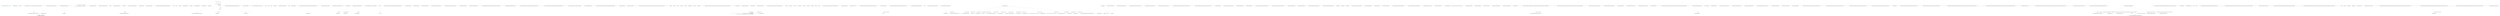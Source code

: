 digraph  {
m0_31 [cluster="QuantConnect.Brokerages.InteractiveBrokers.InteractiveBrokersGatewayRunner.Stop()", color=green, community=0, file="ApiConnection.cs", label="Log.Error(''InteractiveBrokersGatewayRunner.Stop(): '' + err.Message)", prediction=0, span="100-100"];
m0_35 [cluster="JsonSerializerSettings.cstr", file="ApiConnection.cs", label="Entry JsonSerializerSettings.cstr", span=""];
m0_39 [cluster="Unk.Where", file="ApiConnection.cs", label="Entry Unk.Where", span=""];
m0_5 [cluster="QuantConnect.Brokerages.InteractiveBrokers.InteractiveBrokersGatewayRunner.Start(string, string, string, string, bool)", file="ApiConnection.cs", label="var arguments = string.Format(''{0} {1} {2} {3} {4} {5}'', file, ibControllerDirectory, twsDirectory, userID, password, useTwsSwitch)", span="54-54"];
m0_26 [cluster="QuantConnect.Brokerages.InteractiveBrokers.InteractiveBrokersGatewayRunner.Stop()", file="ApiConnection.cs", label="Log.Trace(''InteractiveBrokersGatewayRunner.Stop(): Stopping IBController...'')", span="86-86"];
m0_0 [cluster="QuantConnect.Api.ApiConnection.ApiConnection(int, string)", file="ApiConnection.cs", label="Entry QuantConnect.Api.ApiConnection.ApiConnection(int, string)", span="47-47"];
m0_14 [cluster="QuantConnect.Api.ApiConnection.TryRequest<T>(RestRequest, out T)", file="ApiConnection.cs", label="JsonConvert.DefaultSettings = () => new JsonSerializerSettings\r\n                {\r\n                    Converters = { new LiveAlgorithmResultsJsonConverter(), new OrderJsonConverter() }\r\n                }", span="97-100"];
m0_13 [cluster="QuantConnect.Api.ApiConnection.TryRequest<T>(RestRequest, out T)", file="ApiConnection.cs", label="var restsharpResponse = Client.Execute(request)", span="94-94"];
m0_12 [cluster="QuantConnect.Api.ApiConnection.TryRequest<T>(RestRequest, out T)", file="ApiConnection.cs", label="Client.Authenticator = new HttpBasicAuthenticator(_userId, hash)", span="91-91"];
m0_11 [cluster="QuantConnect.Api.ApiConnection.TryRequest<T>(RestRequest, out T)", file="ApiConnection.cs", label="request.AddHeader(''Timestamp'', timestamp.ToString())", span="90-90"];
m0_1 [cluster="QuantConnect.Api.ApiConnection.ApiConnection(int, string)", file="ApiConnection.cs", label="_token = token", span="49-49"];
m0_6 [cluster="RestClient.cstr", file="ApiConnection.cs", label="Entry RestClient.cstr", span=""];
m0_10 [cluster="QuantConnect.Api.ApiConnection.TryRequest<T>(RestRequest, out T)", file="ApiConnection.cs", label="var hash = Api.CreateSecureHash(timestamp, _token)", span="89-89"];
m0_2 [cluster="QuantConnect.Api.ApiConnection.ApiConnection(int, string)", file="ApiConnection.cs", label="_userId = userId.ToString()", span="50-50"];
m0_4 [cluster="QuantConnect.Api.ApiConnection.ApiConnection(int, string)", file="ApiConnection.cs", label="Exit QuantConnect.Api.ApiConnection.ApiConnection(int, string)", span="47-47"];
m0_7 [cluster="QuantConnect.Api.ApiConnection.TryRequest<T>(RestRequest, out T)", file="ApiConnection.cs", label="Entry QuantConnect.Api.ApiConnection.TryRequest<T>(RestRequest, out T)", span="78-78"];
m0_9 [cluster="QuantConnect.Api.ApiConnection.TryRequest<T>(RestRequest, out T)", file="ApiConnection.cs", label="var timestamp = (int)Time.TimeStamp()", span="88-88"];
m0_3 [cluster="QuantConnect.Api.ApiConnection.ApiConnection(int, string)", file="ApiConnection.cs", label="Client = new RestClient(''https://www.quantconnect.com/api/v2/'')", span="51-51"];
m0_8 [cluster="QuantConnect.Api.ApiConnection.TryRequest<T>(RestRequest, out T)", file="ApiConnection.cs", label="var responseContent = string.Empty", span="81-81"];
m0_15 [cluster="QuantConnect.Api.ApiConnection.TryRequest<T>(RestRequest, out T)", file="ApiConnection.cs", label="responseContent = restsharpResponse.Content", span="103-103"];
m0_37 [cluster="QuantConnect.Brokerages.InteractiveBrokers.InteractiveBrokersGatewayRunner.GetSpawnedProcesses(int)", file="ApiConnection.cs", label="Exit QuantConnect.Brokerages.InteractiveBrokers.InteractiveBrokersGatewayRunner.GetSpawnedProcesses(int)", span="104-104"];
m0_23 [cluster="QuantConnect.Api.ApiConnection.TryRequest<T>(RestRequest, out T)", file="ApiConnection.cs", label="return true;", span="117-117"];
m0_30 [cluster="Unk.>", file="ApiConnection.cs", label="Entry Unk.>", span=""];
m0_29 [cluster="Unk.Execute", file="ApiConnection.cs", label="Entry Unk.Execute", span=""];
m0_25 [cluster="QuantConnect.Time.TimeStamp()", file="ApiConnection.cs", label="Entry QuantConnect.Time.TimeStamp()", span="166-166"];
m0_27 [cluster="Unk.AddHeader", file="ApiConnection.cs", label="Entry Unk.AddHeader", span=""];
m0_24 [cluster="QuantConnect.Api.ApiConnection.TryRequest<T>(RestRequest, out T)", file="ApiConnection.cs", label="Exit QuantConnect.Api.ApiConnection.TryRequest<T>(RestRequest, out T)", span="78-78"];
m0_28 [cluster="HttpBasicAuthenticator.cstr", file="ApiConnection.cs", label="Entry HttpBasicAuthenticator.cstr", span=""];
m0_32 [cluster="lambda expression", file="ApiConnection.cs", label="Entry lambda expression", span="97-100"];
m0_40 [cluster="lambda expression", file="ApiConnection.cs", label="Entry lambda expression", span="107-122"];
m0_33 [cluster="QuantConnect.Brokerages.InteractiveBrokers.InteractiveBrokersGatewayRunner.GetSpawnedProcesses(int)", file="ApiConnection.cs", label="Entry QuantConnect.Brokerages.InteractiveBrokers.InteractiveBrokersGatewayRunner.GetSpawnedProcesses(int)", span="104-104"];
m0_34 [cluster="System.Collections.Generic.IEnumerable<TSource>.ToList<TSource>()", file="ApiConnection.cs", label="Entry System.Collections.Generic.IEnumerable<TSource>.ToList<TSource>()", span="0-0"];
m0_43 [cluster="lambda expression", file="ApiConnection.cs", label="return parent.Id == id;", span="114-114"];
m0_41 [cluster="lambda expression", file="ApiConnection.cs", label="var parent = ProcessExtensions.Parent(x)", span="111-111"];
m0_42 [cluster="lambda expression", file="ApiConnection.cs", label="parent != null", span="112-112"];
m0_44 [cluster="lambda expression", file="ApiConnection.cs", label="return false;", span="119-119"];
m0_45 [cluster="lambda expression", file="ApiConnection.cs", label="return false;", span="121-121"];
m0_46 [cluster="lambda expression", file="ApiConnection.cs", label="Exit lambda expression", span="107-122"];
m0_64 [cluster="System.Diagnostics.PerformanceCounter.NextValue()", file="ApiConnection.cs", label="Entry System.Diagnostics.PerformanceCounter.NextValue()", span="0-0"];
m0_22 [cluster="QuantConnect.Api.ApiConnection.TryRequest<T>(RestRequest, out T)", file="ApiConnection.cs", label="return false;", span="115-115"];
m0_38 [cluster="System.Diagnostics.Process.GetProcesses()", file="ApiConnection.cs", label="QuantConnect.Api.ApiConnection", span=""];
m0_36 [cluster="QuantConnect.Brokerages.InteractiveBrokers.InteractiveBrokersGatewayRunner.GetSpawnedProcesses(int)", color=green, community=0, file="ApiConnection.cs", label="return Process.GetProcesses().Where(x =>\r\n            {\r\n                try\r\n                {\r\n                    var parent = ProcessExtensions.Parent(x);\r\n                    if (parent != null)\r\n                    {\r\n                        return parent.Id == id;\r\n                    }\r\n                }\r\n                catch\r\n                {\r\n                    return false;\r\n                }\r\n                return false;\r\n            });", prediction=1, span="107-122"];
m0_48 [cluster="QuantConnect.Brokerages.InteractiveBrokers.InteractiveBrokersGatewayRunner.ProcessExtensions.FindIndexedProcessName(int)", file="ApiConnection.cs", label="Entry QuantConnect.Brokerages.InteractiveBrokers.InteractiveBrokersGatewayRunner.ProcessExtensions.FindIndexedProcessName(int)", span="128-128"];
m0_49 [cluster="QuantConnect.Brokerages.InteractiveBrokers.InteractiveBrokersGatewayRunner.ProcessExtensions.FindIndexedProcessName(int)", file="ApiConnection.cs", label="var processName = Process.GetProcessById(pid).ProcessName", span="130-130"];
m0_56 [cluster="QuantConnect.Brokerages.InteractiveBrokers.InteractiveBrokersGatewayRunner.ProcessExtensions.FindIndexedProcessName(int)", file="ApiConnection.cs", label="(int)processId.NextValue() == pid", span="138-138"];
m0_59 [cluster="QuantConnect.Brokerages.InteractiveBrokers.InteractiveBrokersGatewayRunner.ProcessExtensions.FindIndexedProcessName(int)", file="ApiConnection.cs", label="return processIndexdName;", span="144-144"];
m0_57 [cluster="QuantConnect.Brokerages.InteractiveBrokers.InteractiveBrokersGatewayRunner.ProcessExtensions.FindIndexedProcessName(int)", file="ApiConnection.cs", label="return processIndexdName;", span="140-140"];
m0_50 [cluster="QuantConnect.Brokerages.InteractiveBrokers.InteractiveBrokersGatewayRunner.ProcessExtensions.FindIndexedProcessName(int)", file="ApiConnection.cs", label="var processesByName = Process.GetProcessesByName(processName)", span="131-131"];
m0_54 [cluster="QuantConnect.Brokerages.InteractiveBrokers.InteractiveBrokersGatewayRunner.ProcessExtensions.FindIndexedProcessName(int)", file="ApiConnection.cs", label="processIndexdName = index == 0 ? processName : processName + ''#'' + index", span="136-136"];
m0_55 [cluster="QuantConnect.Brokerages.InteractiveBrokers.InteractiveBrokersGatewayRunner.ProcessExtensions.FindIndexedProcessName(int)", file="ApiConnection.cs", label="var processId = new PerformanceCounter(''Process'', ''ID Process'', processIndexdName)", span="137-137"];
m0_58 [cluster="QuantConnect.Brokerages.InteractiveBrokers.InteractiveBrokersGatewayRunner.ProcessExtensions.FindIndexedProcessName(int)", file="ApiConnection.cs", label="index++", span="134-134"];
m0_51 [cluster="QuantConnect.Brokerages.InteractiveBrokers.InteractiveBrokersGatewayRunner.ProcessExtensions.FindIndexedProcessName(int)", file="ApiConnection.cs", label="string processIndexdName = null", span="132-132"];
m0_53 [cluster="QuantConnect.Brokerages.InteractiveBrokers.InteractiveBrokersGatewayRunner.ProcessExtensions.FindIndexedProcessName(int)", file="ApiConnection.cs", label="index < processesByName.Length", span="134-134"];
m0_52 [cluster="QuantConnect.Brokerages.InteractiveBrokers.InteractiveBrokersGatewayRunner.ProcessExtensions.FindIndexedProcessName(int)", file="ApiConnection.cs", label="var index = 0", span="134-134"];
m0_60 [cluster="QuantConnect.Brokerages.InteractiveBrokers.InteractiveBrokersGatewayRunner.ProcessExtensions.FindIndexedProcessName(int)", file="ApiConnection.cs", label="Exit QuantConnect.Brokerages.InteractiveBrokers.InteractiveBrokersGatewayRunner.ProcessExtensions.FindIndexedProcessName(int)", span="128-128"];
m0_16 [cluster="System.IO.Path.Combine(string, string)", file="ApiConnection.cs", label="Entry System.IO.Path.Combine(string, string)", span="0-0"];
m0_17 [cluster="string.Format(string, params object[])", file="ApiConnection.cs", label="Entry string.Format(string, params object[])", span="0-0"];
m0_18 [cluster="QuantConnect.Logging.Log.Trace(string, bool)", file="ApiConnection.cs", label="Entry QuantConnect.Logging.Log.Trace(string, bool)", span="130-130"];
m0_19 [cluster="System.Diagnostics.ProcessStartInfo.ProcessStartInfo(string, string)", file="ApiConnection.cs", label="Entry System.Diagnostics.ProcessStartInfo.ProcessStartInfo(string, string)", span="0-0"];
m0_21 [cluster="System.Threading.Thread.Sleep(int)", file="ApiConnection.cs", label="Entry System.Threading.Thread.Sleep(int)", span="0-0"];
m0_63 [cluster="System.Diagnostics.PerformanceCounter.PerformanceCounter(string, string, string)", file="ApiConnection.cs", label="Entry System.Diagnostics.PerformanceCounter.PerformanceCounter(string, string, string)", span="0-0"];
m0_61 [cluster="System.Diagnostics.Process.GetProcessById(int)", file="ApiConnection.cs", label="Entry System.Diagnostics.Process.GetProcessById(int)", span="0-0"];
m0_62 [cluster="System.Diagnostics.Process.GetProcessesByName(string)", file="ApiConnection.cs", label="Entry System.Diagnostics.Process.GetProcessesByName(string)", span="0-0"];
m0_47 [cluster="QuantConnect.Brokerages.InteractiveBrokers.InteractiveBrokersGatewayRunner.ProcessExtensions.Parent(System.Diagnostics.Process)", file="ApiConnection.cs", label="Entry QuantConnect.Brokerages.InteractiveBrokers.InteractiveBrokersGatewayRunner.ProcessExtensions.Parent(System.Diagnostics.Process)", span="153-153"];
m0_69 [cluster="QuantConnect.Brokerages.InteractiveBrokers.InteractiveBrokersGatewayRunner.ProcessExtensions.Parent(System.Diagnostics.Process)", file="ApiConnection.cs", label="return FindPidFromIndexedProcessName(FindIndexedProcessName(process.Id));", span="155-155"];
m0_70 [cluster="QuantConnect.Brokerages.InteractiveBrokers.InteractiveBrokersGatewayRunner.ProcessExtensions.Parent(System.Diagnostics.Process)", file="ApiConnection.cs", label="Exit QuantConnect.Brokerages.InteractiveBrokers.InteractiveBrokersGatewayRunner.ProcessExtensions.Parent(System.Diagnostics.Process)", span="153-153"];
m0_65 [cluster="QuantConnect.Brokerages.InteractiveBrokers.InteractiveBrokersGatewayRunner.ProcessExtensions.FindPidFromIndexedProcessName(string)", file="ApiConnection.cs", label="Entry QuantConnect.Brokerages.InteractiveBrokers.InteractiveBrokersGatewayRunner.ProcessExtensions.FindPidFromIndexedProcessName(string)", span="147-147"];
m0_66 [cluster="QuantConnect.Brokerages.InteractiveBrokers.InteractiveBrokersGatewayRunner.ProcessExtensions.FindPidFromIndexedProcessName(string)", file="ApiConnection.cs", label="var parentId = new PerformanceCounter(''Process'', ''Creating Process ID'', indexedProcessName)", span="149-149"];
m0_67 [cluster="QuantConnect.Brokerages.InteractiveBrokers.InteractiveBrokersGatewayRunner.ProcessExtensions.FindPidFromIndexedProcessName(string)", file="ApiConnection.cs", label="return Process.GetProcessById((int)parentId.NextValue());", span="150-150"];
m0_68 [cluster="QuantConnect.Brokerages.InteractiveBrokers.InteractiveBrokersGatewayRunner.ProcessExtensions.FindPidFromIndexedProcessName(string)", file="ApiConnection.cs", label="Exit QuantConnect.Brokerages.InteractiveBrokers.InteractiveBrokersGatewayRunner.ProcessExtensions.FindPidFromIndexedProcessName(string)", span="147-147"];
m0_71 [file="ApiConnection.cs", label=int, span=""];
m2_26 [cluster="string.Format(string, params object[])", file="Historical.cs", label="Entry string.Format(string, params object[])", span="0-0"];
m2_25 [cluster="string.Format(string, object, object, object)", file="Historical.cs", label="Entry string.Format(string, object, object, object)", span="0-0"];
m2_0 [cluster="QuantConnect.Orders.OrderEvent.OrderEvent(int, QuantConnect.Symbol, System.DateTime, QuantConnect.Orders.OrderStatus, QuantConnect.Orders.OrderDirection, decimal, int, decimal, string)", file="Historical.cs", label="Entry QuantConnect.Orders.OrderEvent.OrderEvent(int, QuantConnect.Symbol, System.DateTime, QuantConnect.Orders.OrderStatus, QuantConnect.Orders.OrderDirection, decimal, int, decimal, string)", span="95-95"];
m2_2 [cluster="QuantConnect.Orders.OrderEvent.OrderEvent(int, QuantConnect.Symbol, System.DateTime, QuantConnect.Orders.OrderStatus, QuantConnect.Orders.OrderDirection, decimal, int, decimal, string)", file="Historical.cs", label="Symbol = symbol", span="98-98"];
m2_3 [cluster="QuantConnect.Orders.OrderEvent.OrderEvent(int, QuantConnect.Symbol, System.DateTime, QuantConnect.Orders.OrderStatus, QuantConnect.Orders.OrderDirection, decimal, int, decimal, string)", file="Historical.cs", label="UtcTime = utcTime", span="99-99"];
m2_4 [cluster="QuantConnect.Orders.OrderEvent.OrderEvent(int, QuantConnect.Symbol, System.DateTime, QuantConnect.Orders.OrderStatus, QuantConnect.Orders.OrderDirection, decimal, int, decimal, string)", file="Historical.cs", label="Status = status", span="100-100"];
m2_5 [cluster="QuantConnect.Orders.OrderEvent.OrderEvent(int, QuantConnect.Symbol, System.DateTime, QuantConnect.Orders.OrderStatus, QuantConnect.Orders.OrderDirection, decimal, int, decimal, string)", file="Historical.cs", label="Direction = direction", span="101-101"];
m2_6 [cluster="QuantConnect.Orders.OrderEvent.OrderEvent(int, QuantConnect.Symbol, System.DateTime, QuantConnect.Orders.OrderStatus, QuantConnect.Orders.OrderDirection, decimal, int, decimal, string)", file="Historical.cs", label="FillPrice = fillPrice", span="102-102"];
m2_7 [cluster="QuantConnect.Orders.OrderEvent.OrderEvent(int, QuantConnect.Symbol, System.DateTime, QuantConnect.Orders.OrderStatus, QuantConnect.Orders.OrderDirection, decimal, int, decimal, string)", file="Historical.cs", label="FillQuantity = fillQuantity", span="103-103"];
m2_8 [cluster="QuantConnect.Orders.OrderEvent.OrderEvent(int, QuantConnect.Symbol, System.DateTime, QuantConnect.Orders.OrderStatus, QuantConnect.Orders.OrderDirection, decimal, int, decimal, string)", file="Historical.cs", label="OrderFee = orderFee", span="104-104"];
m2_9 [cluster="QuantConnect.Orders.OrderEvent.OrderEvent(int, QuantConnect.Symbol, System.DateTime, QuantConnect.Orders.OrderStatus, QuantConnect.Orders.OrderDirection, decimal, int, decimal, string)", file="Historical.cs", label="Message = message", span="105-105"];
m2_10 [cluster="QuantConnect.Orders.OrderEvent.OrderEvent(int, QuantConnect.Symbol, System.DateTime, QuantConnect.Orders.OrderStatus, QuantConnect.Orders.OrderDirection, decimal, int, decimal, string)", file="Historical.cs", label="Exit QuantConnect.Orders.OrderEvent.OrderEvent(int, QuantConnect.Symbol, System.DateTime, QuantConnect.Orders.OrderStatus, QuantConnect.Orders.OrderDirection, decimal, int, decimal, string)", span="95-95"];
m2_30 [cluster="object.MemberwiseClone()", file="Historical.cs", label="Entry object.MemberwiseClone()", span="0-0"];
m2_22 [cluster="QuantConnect.Orders.OrderEvent.ToString()", file="Historical.cs", label="Entry QuantConnect.Orders.OrderEvent.ToString()", span="138-138"];
m2_23 [cluster="QuantConnect.Orders.OrderEvent.ToString()", file="Historical.cs", label="return FillQuantity == 0 \r\n                ? string.Format(''OrderID: {0} Symbol: {1} Status: {2}'', OrderId, Symbol, Status) \r\n                : string.Format(''OrderID: {0} Symbol: {1} Status: {2} Quantity: {3} FillPrice: {4}'', OrderId, Symbol, Status, FillQuantity, FillPrice);", span="140-142"];
m2_24 [cluster="QuantConnect.Orders.OrderEvent.ToString()", file="Historical.cs", label="Exit QuantConnect.Orders.OrderEvent.ToString()", span="138-138"];
m2_11 [cluster="QuantConnect.Orders.OrderEvent.OrderEvent(QuantConnect.Orders.Order, System.DateTime, decimal, string)", file="Historical.cs", label="Entry QuantConnect.Orders.OrderEvent.OrderEvent(QuantConnect.Orders.Order, System.DateTime, decimal, string)", span="115-115"];
m2_12 [cluster="QuantConnect.Orders.OrderEvent.OrderEvent(QuantConnect.Orders.Order, System.DateTime, decimal, string)", file="Historical.cs", label="OrderId = order.Id", span="117-117"];
m2_13 [cluster="QuantConnect.Orders.OrderEvent.OrderEvent(QuantConnect.Orders.Order, System.DateTime, decimal, string)", file="Historical.cs", label="Symbol = order.Symbol", span="118-118"];
m2_14 [cluster="QuantConnect.Orders.OrderEvent.OrderEvent(QuantConnect.Orders.Order, System.DateTime, decimal, string)", file="Historical.cs", label="Status = order.Status", span="119-119"];
m2_15 [cluster="QuantConnect.Orders.OrderEvent.OrderEvent(QuantConnect.Orders.Order, System.DateTime, decimal, string)", file="Historical.cs", label="Direction = order.Direction", span="120-120"];
m2_18 [cluster="QuantConnect.Orders.OrderEvent.OrderEvent(QuantConnect.Orders.Order, System.DateTime, decimal, string)", file="Historical.cs", label="UtcTime = utcTime", span="126-126"];
m2_19 [cluster="QuantConnect.Orders.OrderEvent.OrderEvent(QuantConnect.Orders.Order, System.DateTime, decimal, string)", file="Historical.cs", label="OrderFee = orderFee", span="127-127"];
m2_20 [cluster="QuantConnect.Orders.OrderEvent.OrderEvent(QuantConnect.Orders.Order, System.DateTime, decimal, string)", file="Historical.cs", label="Message = message", span="128-128"];
m2_16 [cluster="QuantConnect.Orders.OrderEvent.OrderEvent(QuantConnect.Orders.Order, System.DateTime, decimal, string)", file="Historical.cs", label="FillQuantity = 0", span="123-123"];
m2_17 [cluster="QuantConnect.Orders.OrderEvent.OrderEvent(QuantConnect.Orders.Order, System.DateTime, decimal, string)", file="Historical.cs", label="FillPrice = 0", span="124-124"];
m2_21 [cluster="QuantConnect.Orders.OrderEvent.OrderEvent(QuantConnect.Orders.Order, System.DateTime, decimal, string)", file="Historical.cs", label="Exit QuantConnect.Orders.OrderEvent.OrderEvent(QuantConnect.Orders.Order, System.DateTime, decimal, string)", span="115-115"];
m2_27 [cluster="QuantConnect.Orders.OrderEvent.Clone()", file="Historical.cs", label="Entry QuantConnect.Orders.OrderEvent.Clone()", span="149-149"];
m2_28 [cluster="QuantConnect.Orders.OrderEvent.Clone()", file="Historical.cs", label="return (OrderEvent)MemberwiseClone();", span="151-151"];
m2_29 [cluster="QuantConnect.Orders.OrderEvent.Clone()", file="Historical.cs", label="Exit QuantConnect.Orders.OrderEvent.Clone()", span="149-149"];
m2_31 [file="Historical.cs", label="QuantConnect.Orders.OrderEvent", span=""];
m3_3 [cluster="QuantConnect.Orders.Fees.ConstantFeeModel.GetOrderFee(QuantConnect.Securities.Security, QuantConnect.Orders.Order)", file="IApi.cs", label="Entry QuantConnect.Orders.Fees.ConstantFeeModel.GetOrderFee(QuantConnect.Securities.Security, QuantConnect.Orders.Order)", span="41-41"];
m3_4 [cluster="QuantConnect.Orders.Fees.ConstantFeeModel.GetOrderFee(QuantConnect.Securities.Security, QuantConnect.Orders.Order)", file="IApi.cs", label="return _fee;", span="43-43"];
m3_5 [cluster="QuantConnect.Orders.Fees.ConstantFeeModel.GetOrderFee(QuantConnect.Securities.Security, QuantConnect.Orders.Order)", file="IApi.cs", label="Exit QuantConnect.Orders.Fees.ConstantFeeModel.GetOrderFee(QuantConnect.Securities.Security, QuantConnect.Orders.Order)", span="41-41"];
m3_0 [cluster="QuantConnect.Orders.Fees.ConstantFeeModel.ConstantFeeModel(decimal)", file="IApi.cs", label="Entry QuantConnect.Orders.Fees.ConstantFeeModel.ConstantFeeModel(decimal)", span="30-30"];
m3_1 [cluster="QuantConnect.Orders.Fees.ConstantFeeModel.ConstantFeeModel(decimal)", file="IApi.cs", label="_fee = fee", span="32-32"];
m3_2 [cluster="QuantConnect.Orders.Fees.ConstantFeeModel.ConstantFeeModel(decimal)", file="IApi.cs", label="Exit QuantConnect.Orders.Fees.ConstantFeeModel.ConstantFeeModel(decimal)", span="30-30"];
m3_6 [file="IApi.cs", label="QuantConnect.Orders.Fees.ConstantFeeModel", span=""];
m5_10 [cluster="QuantConnect.Securities.CashBook.Add(string, decimal, decimal)", file="Token.cs", label="Entry QuantConnect.Securities.CashBook.Add(string, decimal, decimal)", span="62-62"];
m5_11 [cluster="QuantConnect.Securities.CashBook.Add(string, decimal, decimal)", file="Token.cs", label="var cash = new Cash(symbol, quantity, conversionRate)", span="64-64"];
m5_12 [cluster="QuantConnect.Securities.CashBook.Add(string, decimal, decimal)", file="Token.cs", label="_currencies.Add(symbol, cash)", span="65-65"];
m5_13 [cluster="QuantConnect.Securities.CashBook.Add(string, decimal, decimal)", file="Token.cs", label="Exit QuantConnect.Securities.CashBook.Add(string, decimal, decimal)", span="62-62"];
m5_68 [cluster="System.Collections.Generic.Dictionary<TKey, TValue>.TryGetValue(TKey, out TValue)", file="Token.cs", label="Entry System.Collections.Generic.Dictionary<TKey, TValue>.TryGetValue(TKey, out TValue)", span="0-0"];
m5_80 [cluster="System.Collections.Generic.Dictionary<TKey, TValue>.GetEnumerator()", file="Token.cs", label="Entry System.Collections.Generic.Dictionary<TKey, TValue>.GetEnumerator()", span="0-0"];
m5_64 [cluster="System.Collections.Generic.Dictionary<TKey, TValue>.ContainsKey(TKey)", file="Token.cs", label="Entry System.Collections.Generic.Dictionary<TKey, TValue>.ContainsKey(TKey)", span="0-0"];
m5_44 [cluster="QuantConnect.Securities.CashBook.Add(System.Collections.Generic.KeyValuePair<string, QuantConnect.Securities.Cash>)", file="Token.cs", label="Entry QuantConnect.Securities.CashBook.Add(System.Collections.Generic.KeyValuePair<string, QuantConnect.Securities.Cash>)", span="152-152"];
m5_45 [cluster="QuantConnect.Securities.CashBook.Add(System.Collections.Generic.KeyValuePair<string, QuantConnect.Securities.Cash>)", file="Token.cs", label="_currencies.Add(item.Key, item.Value)", span="154-154"];
m5_46 [cluster="QuantConnect.Securities.CashBook.Add(System.Collections.Generic.KeyValuePair<string, QuantConnect.Securities.Cash>)", file="Token.cs", label="Exit QuantConnect.Securities.CashBook.Add(System.Collections.Generic.KeyValuePair<string, QuantConnect.Securities.Cash>)", span="152-152"];
m5_43 [cluster="System.Text.StringBuilder.ToString()", file="Token.cs", label="Entry System.Text.StringBuilder.ToString()", span="0-0"];
m5_57 [cluster="System.Collections.Generic.Dictionary<TKey, TValue>.Remove(TKey)", file="Token.cs", label="Entry System.Collections.Generic.Dictionary<TKey, TValue>.Remove(TKey)", span="0-0"];
m5_84 [cluster="System.Collections.IEnumerable.GetEnumerator()", file="Token.cs", label="Entry System.Collections.IEnumerable.GetEnumerator()", span="0-0"];
m5_40 [cluster="QuantConnect.Securities.Cash.ToString()", file="Token.cs", label="Entry QuantConnect.Securities.Cash.ToString()", span="195-195"];
m5_65 [cluster="QuantConnect.Securities.CashBook.TryGetValue(string, out QuantConnect.Securities.Cash)", file="Token.cs", label="Entry QuantConnect.Securities.CashBook.TryGetValue(string, out QuantConnect.Securities.Cash)", span="210-210"];
m5_66 [cluster="QuantConnect.Securities.CashBook.TryGetValue(string, out QuantConnect.Securities.Cash)", file="Token.cs", label="return _currencies.TryGetValue(symbol, out value);", span="212-212"];
m5_67 [cluster="QuantConnect.Securities.CashBook.TryGetValue(string, out QuantConnect.Securities.Cash)", file="Token.cs", label="Exit QuantConnect.Securities.CashBook.TryGetValue(string, out QuantConnect.Securities.Cash)", span="210-210"];
m5_54 [cluster="QuantConnect.Securities.CashBook.Remove(string)", file="Token.cs", label="Entry QuantConnect.Securities.CashBook.Remove(string)", span="179-179"];
m5_55 [cluster="QuantConnect.Securities.CashBook.Remove(string)", file="Token.cs", label="return _currencies.Remove (symbol);", span="181-181"];
m5_56 [cluster="QuantConnect.Securities.CashBook.Remove(string)", file="Token.cs", label="Exit QuantConnect.Securities.CashBook.Remove(string)", span="179-179"];
m5_47 [cluster="QuantConnect.Securities.CashBook.Add(string, QuantConnect.Securities.Cash)", file="Token.cs", label="Entry QuantConnect.Securities.CashBook.Add(string, QuantConnect.Securities.Cash)", span="162-162"];
m5_48 [cluster="QuantConnect.Securities.CashBook.Add(string, QuantConnect.Securities.Cash)", file="Token.cs", label="_currencies.Add(symbol, value)", span="164-164"];
m5_49 [cluster="QuantConnect.Securities.CashBook.Add(string, QuantConnect.Securities.Cash)", file="Token.cs", label="Exit QuantConnect.Securities.CashBook.Add(string, QuantConnect.Securities.Cash)", span="162-162"];
m5_0 [cluster="lambda expression", file="Token.cs", label="Entry lambda expression", span="43-43"];
m5_1 [cluster="lambda expression", file="Token.cs", label="x.ValueInAccountCurrency", span="43-43"];
m5_2 [cluster="lambda expression", file="Token.cs", label="Exit lambda expression", span="43-43"];
m5_9 [cluster="System.Collections.Generic.Dictionary<TKey, TValue>.Add(TKey, TValue)", file="Token.cs", label="Entry System.Collections.Generic.Dictionary<TKey, TValue>.Add(TKey, TValue)", span="0-0"];
m5_3 [cluster="QuantConnect.Securities.CashBook.CashBook()", file="Token.cs", label="Entry QuantConnect.Securities.CashBook.CashBook()", span="49-49"];
m5_4 [cluster="QuantConnect.Securities.CashBook.CashBook()", file="Token.cs", label="_currencies = new Dictionary<string, Cash>()", span="51-51"];
m5_5 [cluster="QuantConnect.Securities.CashBook.CashBook()", file="Token.cs", label="_currencies.Add(AccountCurrency, new Cash(AccountCurrency, 0, 1.0m))", span="52-52"];
m5_6 [cluster="QuantConnect.Securities.CashBook.CashBook()", file="Token.cs", label="Exit QuantConnect.Securities.CashBook.CashBook()", span="49-49"];
m5_81 [cluster="QuantConnect.Securities.CashBook.System.Collections.IEnumerable.GetEnumerator()", file="Token.cs", label="Entry QuantConnect.Securities.CashBook.System.Collections.IEnumerable.GetEnumerator()", span="279-279"];
m5_82 [cluster="QuantConnect.Securities.CashBook.System.Collections.IEnumerable.GetEnumerator()", file="Token.cs", label="return ((IEnumerable) _currencies).GetEnumerator();", span="281-281"];
m5_83 [cluster="QuantConnect.Securities.CashBook.System.Collections.IEnumerable.GetEnumerator()", file="Token.cs", label="Exit QuantConnect.Securities.CashBook.System.Collections.IEnumerable.GetEnumerator()", span="279-279"];
m5_76 [cluster="System.Collections.Generic.ICollection<T>.CopyTo(T[], int)", file="Token.cs", label="Entry System.Collections.Generic.ICollection<T>.CopyTo(T[], int)", span="0-0"];
m5_28 [cluster="QuantConnect.Securities.CashBook.ToString()", file="Token.cs", label="Entry QuantConnect.Securities.CashBook.ToString()", span="115-115"];
m5_29 [cluster="QuantConnect.Securities.CashBook.ToString()", file="Token.cs", label="var sb = new StringBuilder()", span="117-117"];
m5_30 [cluster="QuantConnect.Securities.CashBook.ToString()", file="Token.cs", label="sb.AppendLine(string.Format(''{0} {1,7}    {2,10} = {3}'', ''Symbol'', ''Quantity'', ''Conversion'', ''Value in '' + AccountCurrency))", span="118-118"];
m5_32 [cluster="QuantConnect.Securities.CashBook.ToString()", file="Token.cs", label="sb.AppendLine(value.ToString())", span="121-121"];
m5_33 [cluster="QuantConnect.Securities.CashBook.ToString()", file="Token.cs", label="sb.AppendLine(''-----------------------------------------'')", span="123-123"];
m5_34 [cluster="QuantConnect.Securities.CashBook.ToString()", file="Token.cs", label="sb.AppendLine(string.Format(''CashBook Total Value: {0}'', TotalValueInAccountCurrency.ToString(''C'')))", span="124-124"];
m5_35 [cluster="QuantConnect.Securities.CashBook.ToString()", file="Token.cs", label="return sb.ToString();", span="125-125"];
m5_36 [cluster="QuantConnect.Securities.CashBook.ToString()", file="Token.cs", label="Exit QuantConnect.Securities.CashBook.ToString()", span="115-115"];
m5_50 [cluster="QuantConnect.Securities.CashBook.Clear()", file="Token.cs", label="Entry QuantConnect.Securities.CashBook.Clear()", span="170-170"];
m5_51 [cluster="QuantConnect.Securities.CashBook.Clear()", file="Token.cs", label="_currencies.Clear()", span="172-172"];
m5_52 [cluster="QuantConnect.Securities.CashBook.Clear()", file="Token.cs", label="Exit QuantConnect.Securities.CashBook.Clear()", span="170-170"];
m5_61 [cluster="QuantConnect.Securities.CashBook.ContainsKey(string)", file="Token.cs", label="Entry QuantConnect.Securities.CashBook.ContainsKey(string)", span="198-198"];
m5_62 [cluster="QuantConnect.Securities.CashBook.ContainsKey(string)", file="Token.cs", label="return _currencies.ContainsKey(symbol);", span="200-200"];
m5_63 [cluster="QuantConnect.Securities.CashBook.ContainsKey(string)", file="Token.cs", label="Exit QuantConnect.Securities.CashBook.ContainsKey(string)", span="198-198"];
m5_42 [cluster="string.Format(string, object)", file="Token.cs", label="Entry string.Format(string, object)", span="0-0"];
m5_14 [cluster="QuantConnect.Securities.CashBook.EnsureCurrencyDataFeeds(QuantConnect.Securities.SecurityManager, QuantConnect.Data.SubscriptionManager, QuantConnect.Securities.MarketHoursDatabase)", file="Token.cs", label="Entry QuantConnect.Securities.CashBook.EnsureCurrencyDataFeeds(QuantConnect.Securities.SecurityManager, QuantConnect.Data.SubscriptionManager, QuantConnect.Securities.MarketHoursDatabase)", span="74-74"];
m5_15 [cluster="QuantConnect.Securities.CashBook.EnsureCurrencyDataFeeds(QuantConnect.Securities.SecurityManager, QuantConnect.Data.SubscriptionManager, QuantConnect.Securities.MarketHoursDatabase)", file="Token.cs", label="_currencies.Values", span="76-76"];
m5_16 [cluster="QuantConnect.Securities.CashBook.EnsureCurrencyDataFeeds(QuantConnect.Securities.SecurityManager, QuantConnect.Data.SubscriptionManager, QuantConnect.Securities.MarketHoursDatabase)", file="Token.cs", label="cash.EnsureCurrencyDataFeed(securities, subscriptions, marketHoursDatabase)", span="78-78"];
m5_17 [cluster="QuantConnect.Securities.CashBook.EnsureCurrencyDataFeeds(QuantConnect.Securities.SecurityManager, QuantConnect.Data.SubscriptionManager, QuantConnect.Securities.MarketHoursDatabase)", file="Token.cs", label="Exit QuantConnect.Securities.CashBook.EnsureCurrencyDataFeeds(QuantConnect.Securities.SecurityManager, QuantConnect.Data.SubscriptionManager, QuantConnect.Securities.MarketHoursDatabase)", span="74-74"];
m5_25 [cluster="QuantConnect.Securities.CashBook.ConvertToAccountCurrency(decimal, string)", file="Token.cs", label="Entry QuantConnect.Securities.CashBook.ConvertToAccountCurrency(decimal, string)", span="103-103"];
m5_26 [cluster="QuantConnect.Securities.CashBook.ConvertToAccountCurrency(decimal, string)", file="Token.cs", label="return Convert(sourceQuantity, sourceCurrency, AccountCurrency);", span="105-105"];
m5_27 [cluster="QuantConnect.Securities.CashBook.ConvertToAccountCurrency(decimal, string)", file="Token.cs", label="Exit QuantConnect.Securities.CashBook.ConvertToAccountCurrency(decimal, string)", span="103-103"];
m5_37 [cluster="System.Text.StringBuilder.StringBuilder()", file="Token.cs", label="Entry System.Text.StringBuilder.StringBuilder()", span="0-0"];
m5_53 [cluster="System.Collections.Generic.Dictionary<TKey, TValue>.Clear()", file="Token.cs", label="Entry System.Collections.Generic.Dictionary<TKey, TValue>.Clear()", span="0-0"];
m5_7 [cluster="System.Collections.Generic.Dictionary<TKey, TValue>.Dictionary()", file="Token.cs", label="Entry System.Collections.Generic.Dictionary<TKey, TValue>.Dictionary()", span="0-0"];
m5_38 [cluster="string.Format(string, params object[])", file="Token.cs", label="Entry string.Format(string, params object[])", span="0-0"];
m5_18 [cluster="QuantConnect.Securities.Cash.EnsureCurrencyDataFeed(QuantConnect.Securities.SecurityManager, QuantConnect.Data.SubscriptionManager, QuantConnect.Securities.MarketHoursDatabase)", file="Token.cs", label="Entry QuantConnect.Securities.Cash.EnsureCurrencyDataFeed(QuantConnect.Securities.SecurityManager, QuantConnect.Data.SubscriptionManager, QuantConnect.Securities.MarketHoursDatabase)", span="128-128"];
m5_19 [cluster="QuantConnect.Securities.CashBook.Convert(decimal, string, string)", file="Token.cs", label="Entry QuantConnect.Securities.CashBook.Convert(decimal, string, string)", span="89-89"];
m5_20 [cluster="QuantConnect.Securities.CashBook.Convert(decimal, string, string)", file="Token.cs", label="var source = this[sourceCurrency]", span="91-91"];
m5_21 [cluster="QuantConnect.Securities.CashBook.Convert(decimal, string, string)", file="Token.cs", label="var destination = this[destinationCurrency]", span="92-92"];
m5_23 [cluster="QuantConnect.Securities.CashBook.Convert(decimal, string, string)", file="Token.cs", label="return sourceQuantity*conversionRate;", span="94-94"];
m5_22 [cluster="QuantConnect.Securities.CashBook.Convert(decimal, string, string)", file="Token.cs", label="var conversionRate = source.ConversionRate*destination.ConversionRate", span="93-93"];
m5_24 [cluster="QuantConnect.Securities.CashBook.Convert(decimal, string, string)", file="Token.cs", label="Exit QuantConnect.Securities.CashBook.Convert(decimal, string, string)", span="89-89"];
m5_8 [cluster="QuantConnect.Securities.Cash.Cash(string, decimal, decimal)", file="Token.cs", label="Entry QuantConnect.Securities.Cash.Cash(string, decimal, decimal)", span="67-67"];
m5_72 [cluster="System.Collections.Generic.IEnumerable<TSource>.Contains<TSource>(TSource)", file="Token.cs", label="Entry System.Collections.Generic.IEnumerable<TSource>.Contains<TSource>(TSource)", span="0-0"];
m5_77 [cluster="QuantConnect.Securities.CashBook.GetEnumerator()", file="Token.cs", label="Entry QuantConnect.Securities.CashBook.GetEnumerator()", span="274-274"];
m5_78 [cluster="QuantConnect.Securities.CashBook.GetEnumerator()", file="Token.cs", label="return _currencies.GetEnumerator();", span="276-276"];
m5_79 [cluster="QuantConnect.Securities.CashBook.GetEnumerator()", file="Token.cs", label="Exit QuantConnect.Securities.CashBook.GetEnumerator()", span="274-274"];
m5_39 [cluster="System.Text.StringBuilder.AppendLine(string)", file="Token.cs", label="Entry System.Text.StringBuilder.AppendLine(string)", span="0-0"];
m5_73 [cluster="QuantConnect.Securities.CashBook.CopyTo(System.Collections.Generic.KeyValuePair<string, QuantConnect.Securities.Cash>[], int)", file="Token.cs", label="Entry QuantConnect.Securities.CashBook.CopyTo(System.Collections.Generic.KeyValuePair<string, QuantConnect.Securities.Cash>[], int)", span="229-229"];
m5_74 [cluster="QuantConnect.Securities.CashBook.CopyTo(System.Collections.Generic.KeyValuePair<string, QuantConnect.Securities.Cash>[], int)", file="Token.cs", label="((IDictionary<string, Cash>) _currencies).CopyTo(array, arrayIndex)", span="231-231"];
m5_75 [cluster="QuantConnect.Securities.CashBook.CopyTo(System.Collections.Generic.KeyValuePair<string, QuantConnect.Securities.Cash>[], int)", file="Token.cs", label="Exit QuantConnect.Securities.CashBook.CopyTo(System.Collections.Generic.KeyValuePair<string, QuantConnect.Securities.Cash>[], int)", span="229-229"];
m5_69 [cluster="QuantConnect.Securities.CashBook.Contains(System.Collections.Generic.KeyValuePair<string, QuantConnect.Securities.Cash>)", file="Token.cs", label="Entry QuantConnect.Securities.CashBook.Contains(System.Collections.Generic.KeyValuePair<string, QuantConnect.Securities.Cash>)", span="219-219"];
m5_70 [cluster="QuantConnect.Securities.CashBook.Contains(System.Collections.Generic.KeyValuePair<string, QuantConnect.Securities.Cash>)", file="Token.cs", label="return _currencies.Contains(item);", span="221-221"];
m5_71 [cluster="QuantConnect.Securities.CashBook.Contains(System.Collections.Generic.KeyValuePair<string, QuantConnect.Securities.Cash>)", file="Token.cs", label="Exit QuantConnect.Securities.CashBook.Contains(System.Collections.Generic.KeyValuePair<string, QuantConnect.Securities.Cash>)", span="219-219"];
m5_41 [cluster="decimal.ToString(string)", file="Token.cs", label="Entry decimal.ToString(string)", span="0-0"];
m5_58 [cluster="QuantConnect.Securities.CashBook.Remove(System.Collections.Generic.KeyValuePair<string, QuantConnect.Securities.Cash>)", file="Token.cs", label="Entry QuantConnect.Securities.CashBook.Remove(System.Collections.Generic.KeyValuePair<string, QuantConnect.Securities.Cash>)", span="188-188"];
m5_59 [cluster="QuantConnect.Securities.CashBook.Remove(System.Collections.Generic.KeyValuePair<string, QuantConnect.Securities.Cash>)", file="Token.cs", label="return _currencies.Remove(item.Key);", span="190-190"];
m5_60 [cluster="QuantConnect.Securities.CashBook.Remove(System.Collections.Generic.KeyValuePair<string, QuantConnect.Securities.Cash>)", file="Token.cs", label="Exit QuantConnect.Securities.CashBook.Remove(System.Collections.Generic.KeyValuePair<string, QuantConnect.Securities.Cash>)", span="188-188"];
m5_85 [file="Token.cs", label="QuantConnect.Securities.CashBook", span=""];
m6_0 [cluster="QuantConnect.Algorithm.Framework.Alphas.ConstantAlphaModel.ConstantAlphaModel(QuantConnect.Algorithm.Framework.Alphas.InsightType, QuantConnect.Algorithm.Framework.Alphas.InsightDirection, System.TimeSpan)", file="YahooDataDownloader.cs", label="Entry QuantConnect.Algorithm.Framework.Alphas.ConstantAlphaModel.ConstantAlphaModel(QuantConnect.Algorithm.Framework.Alphas.InsightType, QuantConnect.Algorithm.Framework.Alphas.InsightDirection, System.TimeSpan)", span="42-42"];
m6_1 [cluster="QuantConnect.Algorithm.Framework.Alphas.ConstantAlphaModel.ConstantAlphaModel(QuantConnect.Algorithm.Framework.Alphas.InsightType, QuantConnect.Algorithm.Framework.Alphas.InsightDirection, System.TimeSpan)", file="YahooDataDownloader.cs", label="Exit QuantConnect.Algorithm.Framework.Alphas.ConstantAlphaModel.ConstantAlphaModel(QuantConnect.Algorithm.Framework.Alphas.InsightType, QuantConnect.Algorithm.Framework.Alphas.InsightDirection, System.TimeSpan)", span="42-42"];
m6_11 [cluster="System.Collections.Generic.HashSet<T>.HashSet()", file="YahooDataDownloader.cs", label="Entry System.Collections.Generic.HashSet<T>.HashSet()", span="0-0"];
m6_19 [cluster="QuantConnect.Algorithm.Framework.Alphas.Insight.Insight(QuantConnect.Symbol, System.TimeSpan, QuantConnect.Algorithm.Framework.Alphas.InsightType, QuantConnect.Algorithm.Framework.Alphas.InsightDirection, double?, double?)", file="YahooDataDownloader.cs", label="Entry QuantConnect.Algorithm.Framework.Alphas.Insight.Insight(QuantConnect.Symbol, System.TimeSpan, QuantConnect.Algorithm.Framework.Alphas.InsightType, QuantConnect.Algorithm.Framework.Alphas.InsightDirection, double?, double?)", span="118-118"];
m6_34 [cluster="System.Collections.Generic.Dictionary<TKey, TValue>.TryGetValue(TKey, out TValue)", file="YahooDataDownloader.cs", label="Entry System.Collections.Generic.Dictionary<TKey, TValue>.TryGetValue(TKey, out TValue)", span="0-0"];
m6_18 [cluster="QuantConnect.Algorithm.Framework.Alphas.ConstantAlphaModel.ShouldEmitInsight(System.DateTime, QuantConnect.Symbol)", file="YahooDataDownloader.cs", label="Entry QuantConnect.Algorithm.Framework.Alphas.ConstantAlphaModel.ShouldEmitInsight(System.DateTime, QuantConnect.Symbol)", span="102-102"];
m6_27 [cluster="QuantConnect.Algorithm.Framework.Alphas.ConstantAlphaModel.ShouldEmitInsight(System.DateTime, QuantConnect.Symbol)", file="YahooDataDownloader.cs", label="DateTime generatedTimeUtc", span="104-104"];
m6_28 [cluster="QuantConnect.Algorithm.Framework.Alphas.ConstantAlphaModel.ShouldEmitInsight(System.DateTime, QuantConnect.Symbol)", file="YahooDataDownloader.cs", label="_insightsTimeBySymbol.TryGetValue(symbol, out generatedTimeUtc)", span="105-105"];
m6_29 [cluster="QuantConnect.Algorithm.Framework.Alphas.ConstantAlphaModel.ShouldEmitInsight(System.DateTime, QuantConnect.Symbol)", file="YahooDataDownloader.cs", label="utcTime - generatedTimeUtc < _period", span="109-109"];
m6_31 [cluster="QuantConnect.Algorithm.Framework.Alphas.ConstantAlphaModel.ShouldEmitInsight(System.DateTime, QuantConnect.Symbol)", file="YahooDataDownloader.cs", label="_insightsTimeBySymbol[symbol] = utcTime", span="117-117"];
m6_30 [cluster="QuantConnect.Algorithm.Framework.Alphas.ConstantAlphaModel.ShouldEmitInsight(System.DateTime, QuantConnect.Symbol)", file="YahooDataDownloader.cs", label="return false;", span="111-111"];
m6_32 [cluster="QuantConnect.Algorithm.Framework.Alphas.ConstantAlphaModel.ShouldEmitInsight(System.DateTime, QuantConnect.Symbol)", file="YahooDataDownloader.cs", label="return true;", span="118-118"];
m6_33 [cluster="QuantConnect.Algorithm.Framework.Alphas.ConstantAlphaModel.ShouldEmitInsight(System.DateTime, QuantConnect.Symbol)", file="YahooDataDownloader.cs", label="Exit QuantConnect.Algorithm.Framework.Alphas.ConstantAlphaModel.ShouldEmitInsight(System.DateTime, QuantConnect.Symbol)", span="102-102"];
m6_25 [cluster="QuantConnect.Algorithm.Framework.NotifiedSecurityChanges.UpdateCollection(System.Collections.Generic.ICollection<QuantConnect.Securities.Security>, QuantConnect.Data.UniverseSelection.SecurityChanges)", file="YahooDataDownloader.cs", label="Entry QuantConnect.Algorithm.Framework.NotifiedSecurityChanges.UpdateCollection(System.Collections.Generic.ICollection<QuantConnect.Securities.Security>, QuantConnect.Data.UniverseSelection.SecurityChanges)", span="32-32"];
m6_26 [cluster="System.Collections.Generic.Dictionary<TKey, TValue>.Remove(TKey)", file="YahooDataDownloader.cs", label="Entry System.Collections.Generic.Dictionary<TKey, TValue>.Remove(TKey)", span="0-0"];
m6_13 [cluster="QuantConnect.Algorithm.Framework.Alphas.ConstantAlphaModel.Update(QuantConnect.Algorithm.Framework.QCAlgorithmFramework, QuantConnect.Data.Slice)", file="YahooDataDownloader.cs", label="Entry QuantConnect.Algorithm.Framework.Alphas.ConstantAlphaModel.Update(QuantConnect.Algorithm.Framework.QCAlgorithmFramework, QuantConnect.Data.Slice)", span="75-75"];
m6_14 [cluster="QuantConnect.Algorithm.Framework.Alphas.ConstantAlphaModel.Update(QuantConnect.Algorithm.Framework.QCAlgorithmFramework, QuantConnect.Data.Slice)", file="YahooDataDownloader.cs", label=_securities, span="77-77"];
m6_16 [cluster="QuantConnect.Algorithm.Framework.Alphas.ConstantAlphaModel.Update(QuantConnect.Algorithm.Framework.QCAlgorithmFramework, QuantConnect.Data.Slice)", file="YahooDataDownloader.cs", label="yield return new Insight(security.Symbol, _period, _type, _direction, _magnitude, _confidence);", span="81-81"];
m6_15 [cluster="QuantConnect.Algorithm.Framework.Alphas.ConstantAlphaModel.Update(QuantConnect.Algorithm.Framework.QCAlgorithmFramework, QuantConnect.Data.Slice)", file="YahooDataDownloader.cs", label="ShouldEmitInsight(algorithm.UtcTime, security.Symbol)", span="79-79"];
m6_17 [cluster="QuantConnect.Algorithm.Framework.Alphas.ConstantAlphaModel.Update(QuantConnect.Algorithm.Framework.QCAlgorithmFramework, QuantConnect.Data.Slice)", file="YahooDataDownloader.cs", label="Exit QuantConnect.Algorithm.Framework.Alphas.ConstantAlphaModel.Update(QuantConnect.Algorithm.Framework.QCAlgorithmFramework, QuantConnect.Data.Slice)", span="75-75"];
m6_2 [cluster="QuantConnect.Algorithm.Framework.Alphas.ConstantAlphaModel.ConstantAlphaModel(QuantConnect.Algorithm.Framework.Alphas.InsightType, QuantConnect.Algorithm.Framework.Alphas.InsightDirection, System.TimeSpan, double?, double?)", file="YahooDataDownloader.cs", label="Entry QuantConnect.Algorithm.Framework.Alphas.ConstantAlphaModel.ConstantAlphaModel(QuantConnect.Algorithm.Framework.Alphas.InsightType, QuantConnect.Algorithm.Framework.Alphas.InsightDirection, System.TimeSpan, double?, double?)", span="55-55"];
m6_3 [cluster="QuantConnect.Algorithm.Framework.Alphas.ConstantAlphaModel.ConstantAlphaModel(QuantConnect.Algorithm.Framework.Alphas.InsightType, QuantConnect.Algorithm.Framework.Alphas.InsightDirection, System.TimeSpan, double?, double?)", file="YahooDataDownloader.cs", label="_type = type", span="57-57"];
m6_5 [cluster="QuantConnect.Algorithm.Framework.Alphas.ConstantAlphaModel.ConstantAlphaModel(QuantConnect.Algorithm.Framework.Alphas.InsightType, QuantConnect.Algorithm.Framework.Alphas.InsightDirection, System.TimeSpan, double?, double?)", file="YahooDataDownloader.cs", label="_period = period", span="59-59"];
m6_6 [cluster="QuantConnect.Algorithm.Framework.Alphas.ConstantAlphaModel.ConstantAlphaModel(QuantConnect.Algorithm.Framework.Alphas.InsightType, QuantConnect.Algorithm.Framework.Alphas.InsightDirection, System.TimeSpan, double?, double?)", file="YahooDataDownloader.cs", label="_magnitude = magnitude", span="62-62"];
m6_7 [cluster="QuantConnect.Algorithm.Framework.Alphas.ConstantAlphaModel.ConstantAlphaModel(QuantConnect.Algorithm.Framework.Alphas.InsightType, QuantConnect.Algorithm.Framework.Alphas.InsightDirection, System.TimeSpan, double?, double?)", file="YahooDataDownloader.cs", label="_confidence = confidence", span="63-63"];
m6_8 [cluster="QuantConnect.Algorithm.Framework.Alphas.ConstantAlphaModel.ConstantAlphaModel(QuantConnect.Algorithm.Framework.Alphas.InsightType, QuantConnect.Algorithm.Framework.Alphas.InsightDirection, System.TimeSpan, double?, double?)", file="YahooDataDownloader.cs", label="_securities = new HashSet<Security>()", span="65-65"];
m6_9 [cluster="QuantConnect.Algorithm.Framework.Alphas.ConstantAlphaModel.ConstantAlphaModel(QuantConnect.Algorithm.Framework.Alphas.InsightType, QuantConnect.Algorithm.Framework.Alphas.InsightDirection, System.TimeSpan, double?, double?)", file="YahooDataDownloader.cs", label="_insightsTimeBySymbol = new Dictionary<Symbol, DateTime>()", span="66-66"];
m6_10 [cluster="QuantConnect.Algorithm.Framework.Alphas.ConstantAlphaModel.ConstantAlphaModel(QuantConnect.Algorithm.Framework.Alphas.InsightType, QuantConnect.Algorithm.Framework.Alphas.InsightDirection, System.TimeSpan, double?, double?)", file="YahooDataDownloader.cs", label="Exit QuantConnect.Algorithm.Framework.Alphas.ConstantAlphaModel.ConstantAlphaModel(QuantConnect.Algorithm.Framework.Alphas.InsightType, QuantConnect.Algorithm.Framework.Alphas.InsightDirection, System.TimeSpan, double?, double?)", span="55-55"];
m6_20 [cluster="QuantConnect.Algorithm.Framework.Alphas.ConstantAlphaModel.OnSecuritiesChanged(QuantConnect.Algorithm.Framework.QCAlgorithmFramework, QuantConnect.Data.UniverseSelection.SecurityChanges)", file="YahooDataDownloader.cs", label="Entry QuantConnect.Algorithm.Framework.Alphas.ConstantAlphaModel.OnSecuritiesChanged(QuantConnect.Algorithm.Framework.QCAlgorithmFramework, QuantConnect.Data.UniverseSelection.SecurityChanges)", span="91-91"];
m6_21 [cluster="QuantConnect.Algorithm.Framework.Alphas.ConstantAlphaModel.OnSecuritiesChanged(QuantConnect.Algorithm.Framework.QCAlgorithmFramework, QuantConnect.Data.UniverseSelection.SecurityChanges)", file="YahooDataDownloader.cs", label="NotifiedSecurityChanges.UpdateCollection(_securities, changes)", span="93-93"];
m6_22 [cluster="QuantConnect.Algorithm.Framework.Alphas.ConstantAlphaModel.OnSecuritiesChanged(QuantConnect.Algorithm.Framework.QCAlgorithmFramework, QuantConnect.Data.UniverseSelection.SecurityChanges)", file="YahooDataDownloader.cs", label="changes.RemovedSecurities", span="96-96"];
m6_23 [cluster="QuantConnect.Algorithm.Framework.Alphas.ConstantAlphaModel.OnSecuritiesChanged(QuantConnect.Algorithm.Framework.QCAlgorithmFramework, QuantConnect.Data.UniverseSelection.SecurityChanges)", file="YahooDataDownloader.cs", label="_insightsTimeBySymbol.Remove(removed.Symbol)", span="98-98"];
m6_24 [cluster="QuantConnect.Algorithm.Framework.Alphas.ConstantAlphaModel.OnSecuritiesChanged(QuantConnect.Algorithm.Framework.QCAlgorithmFramework, QuantConnect.Data.UniverseSelection.SecurityChanges)", file="YahooDataDownloader.cs", label="Exit QuantConnect.Algorithm.Framework.Alphas.ConstantAlphaModel.OnSecuritiesChanged(QuantConnect.Algorithm.Framework.QCAlgorithmFramework, QuantConnect.Data.UniverseSelection.SecurityChanges)", span="91-91"];
m6_12 [cluster="System.Collections.Generic.Dictionary<TKey, TValue>.Dictionary()", file="YahooDataDownloader.cs", label="Entry System.Collections.Generic.Dictionary<TKey, TValue>.Dictionary()", span="0-0"];
m6_35 [file="YahooDataDownloader.cs", label="QuantConnect.Algorithm.Framework.Alphas.ConstantAlphaModel", span=""];
m0_5 -> m0_7  [color=darkseagreen4, key=1, label=arguments, style=dashed];
m0_0 -> m0_6  [color=darkseagreen4, key=1, label=string, style=dashed];
m0_2 -> m0_4  [color=darkseagreen4, key=1, label=batchFilename, style=dashed];
m0_7 -> m0_11  [color=darkseagreen4, key=1, label=RestRequest, style=dashed];
m0_9 -> m0_11  [color=darkseagreen4, key=1, label=timestamp, style=dashed];
m0_33 -> m0_43  [color=darkseagreen4, key=1, label=int, style=dashed];
m0_41 -> m0_43  [color=darkseagreen4, key=1, label=parent, style=dashed];
m0_36 -> m0_40  [color=green, key=1, label="lambda expression", style=dashed];
m0_48 -> m0_56  [color=darkseagreen4, key=1, label=int, style=dashed];
m0_50 -> m0_53  [color=darkseagreen4, key=1, label=processesByName, style=dashed];
m0_54 -> m0_59  [color=darkseagreen4, key=1, label=processIndexdName, style=dashed];
m0_54 -> m0_57  [color=darkseagreen4, key=1, label=processIndexdName, style=dashed];
m0_58 -> m0_58  [color=darkseagreen4, key=1, label=index, style=dashed];
m0_51 -> m0_59  [color=darkseagreen4, key=1, label=processIndexdName, style=dashed];
m0_52 -> m0_58  [color=darkseagreen4, key=1, label=index, style=dashed];
m0_21 -> m0_24  [color=darkseagreen4, key=1, label="out T", style=dashed];
m0_71 -> m0_43  [color=darkseagreen4, key=1, label=int, style=dashed];
m2_31 -> m2_23  [color=darkseagreen4, key=1, label="QuantConnect.Orders.OrderEvent", style=dashed];
m2_31 -> m2_28  [color=darkseagreen4, key=1, label="QuantConnect.Orders.OrderEvent", style=dashed];
m3_6 -> m3_4  [color=darkseagreen4, key=1, label="QuantConnect.Orders.Fees.ConstantFeeModel", style=dashed];
m5_10 -> m5_12  [color=darkseagreen4, key=1, label=string, style=dashed];
m5_45 -> m5_45  [color=darkseagreen4, key=1, label="System.Collections.Generic.KeyValuePair<string, QuantConnect.Securities.Cash>", style=dashed];
m5_29 -> m5_32  [color=darkseagreen4, key=1, label=sb, style=dashed];
m5_29 -> m5_33  [color=darkseagreen4, key=1, label=sb, style=dashed];
m5_29 -> m5_34  [color=darkseagreen4, key=1, label=sb, style=dashed];
m5_29 -> m5_35  [color=darkseagreen4, key=1, label=sb, style=dashed];
m5_14 -> m5_16  [color=darkseagreen4, key=1, label="QuantConnect.Securities.SecurityManager", style=dashed];
m5_19 -> m5_23  [color=darkseagreen4, key=1, label=decimal, style=dashed];
m5_59 -> m5_59  [color=darkseagreen4, key=1, label="System.Collections.Generic.KeyValuePair<string, QuantConnect.Securities.Cash>", style=dashed];
m5_85 -> m5_5  [color=darkseagreen4, key=1, label="QuantConnect.Securities.CashBook", style=dashed];
m5_85 -> m5_12  [color=darkseagreen4, key=1, label="QuantConnect.Securities.CashBook", style=dashed];
m5_85 -> m5_15  [color=darkseagreen4, key=1, label="QuantConnect.Securities.CashBook", style=dashed];
m5_85 -> m5_26  [color=darkseagreen4, key=1, label="QuantConnect.Securities.CashBook", style=dashed];
m5_85 -> m5_34  [color=darkseagreen4, key=1, label="QuantConnect.Securities.CashBook", style=dashed];
m5_85 -> m5_45  [color=darkseagreen4, key=1, label="QuantConnect.Securities.CashBook", style=dashed];
m5_85 -> m5_48  [color=darkseagreen4, key=1, label="QuantConnect.Securities.CashBook", style=dashed];
m5_85 -> m5_51  [color=darkseagreen4, key=1, label="QuantConnect.Securities.CashBook", style=dashed];
m5_85 -> m5_55  [color=darkseagreen4, key=1, label="QuantConnect.Securities.CashBook", style=dashed];
m5_85 -> m5_59  [color=darkseagreen4, key=1, label="QuantConnect.Securities.CashBook", style=dashed];
m5_85 -> m5_62  [color=darkseagreen4, key=1, label="QuantConnect.Securities.CashBook", style=dashed];
m5_85 -> m5_66  [color=darkseagreen4, key=1, label="QuantConnect.Securities.CashBook", style=dashed];
m5_85 -> m5_70  [color=darkseagreen4, key=1, label="QuantConnect.Securities.CashBook", style=dashed];
m5_85 -> m5_74  [color=darkseagreen4, key=1, label="QuantConnect.Securities.CashBook", style=dashed];
m5_85 -> m5_78  [color=darkseagreen4, key=1, label="QuantConnect.Securities.CashBook", style=dashed];
m5_85 -> m5_82  [color=darkseagreen4, key=1, label="QuantConnect.Securities.CashBook", style=dashed];
m6_18 -> m6_28  [color=darkseagreen4, key=1, label="QuantConnect.Symbol", style=dashed];
m6_18 -> m6_29  [color=darkseagreen4, key=1, label="System.DateTime", style=dashed];
m6_13 -> m6_15  [color=darkseagreen4, key=1, label="QuantConnect.Algorithm.Framework.QCAlgorithmFramework", style=dashed];
m6_14 -> m6_16  [color=darkseagreen4, key=1, label=security, style=dashed];
m6_20 -> m6_22  [color=darkseagreen4, key=1, label="QuantConnect.Data.UniverseSelection.SecurityChanges", style=dashed];
m6_35 -> m6_14  [color=darkseagreen4, key=1, label="QuantConnect.Algorithm.Framework.Alphas.ConstantAlphaModel", style=dashed];
m6_35 -> m6_15  [color=darkseagreen4, key=1, label="QuantConnect.Algorithm.Framework.Alphas.ConstantAlphaModel", style=dashed];
m6_35 -> m6_16  [color=darkseagreen4, key=1, label="QuantConnect.Algorithm.Framework.Alphas.ConstantAlphaModel", style=dashed];
m6_35 -> m6_21  [color=darkseagreen4, key=1, label="QuantConnect.Algorithm.Framework.Alphas.ConstantAlphaModel", style=dashed];
m6_35 -> m6_23  [color=darkseagreen4, key=1, label="QuantConnect.Algorithm.Framework.Alphas.ConstantAlphaModel", style=dashed];
m6_35 -> m6_28  [color=darkseagreen4, key=1, label="QuantConnect.Algorithm.Framework.Alphas.ConstantAlphaModel", style=dashed];
m6_35 -> m6_29  [color=darkseagreen4, key=1, label="QuantConnect.Algorithm.Framework.Alphas.ConstantAlphaModel", style=dashed];
}

